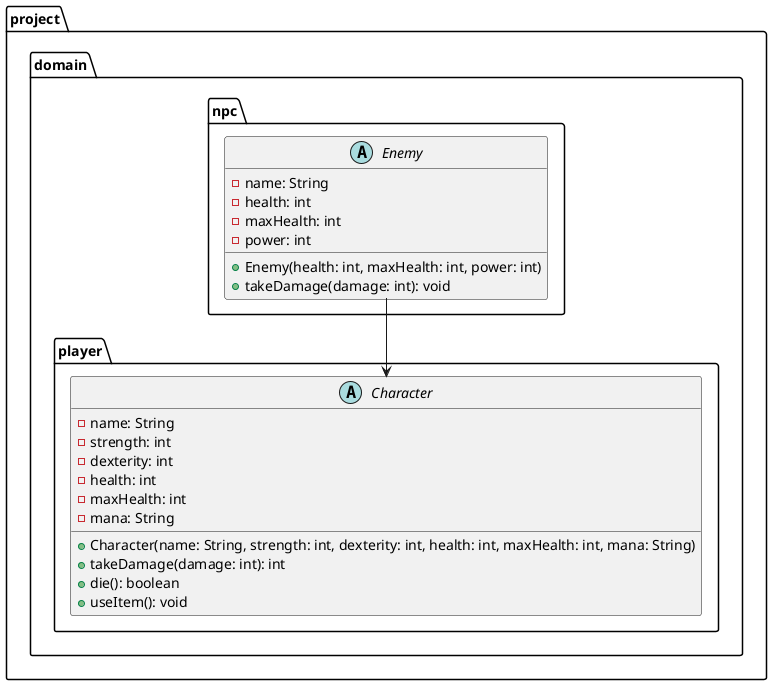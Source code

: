 @startuml

package project.domain.npc {
    abstract class Enemy {
        - name: String
        - health: int
        - maxHealth: int
        - power: int
        + Enemy(health: int, maxHealth: int, power: int)
        + takeDamage(damage: int): void
    }
}

package project.domain.player {
    abstract class Character {
        - name: String
        - strength: int
        - dexterity: int
        - health: int
        - maxHealth: int
        - mana: String
        + Character(name: String, strength: int, dexterity: int, health: int, maxHealth: int, mana: String)
        + takeDamage(damage: int): int
        + die(): boolean
        + useItem(): void
    }
}

Enemy --> Character

@enduml
